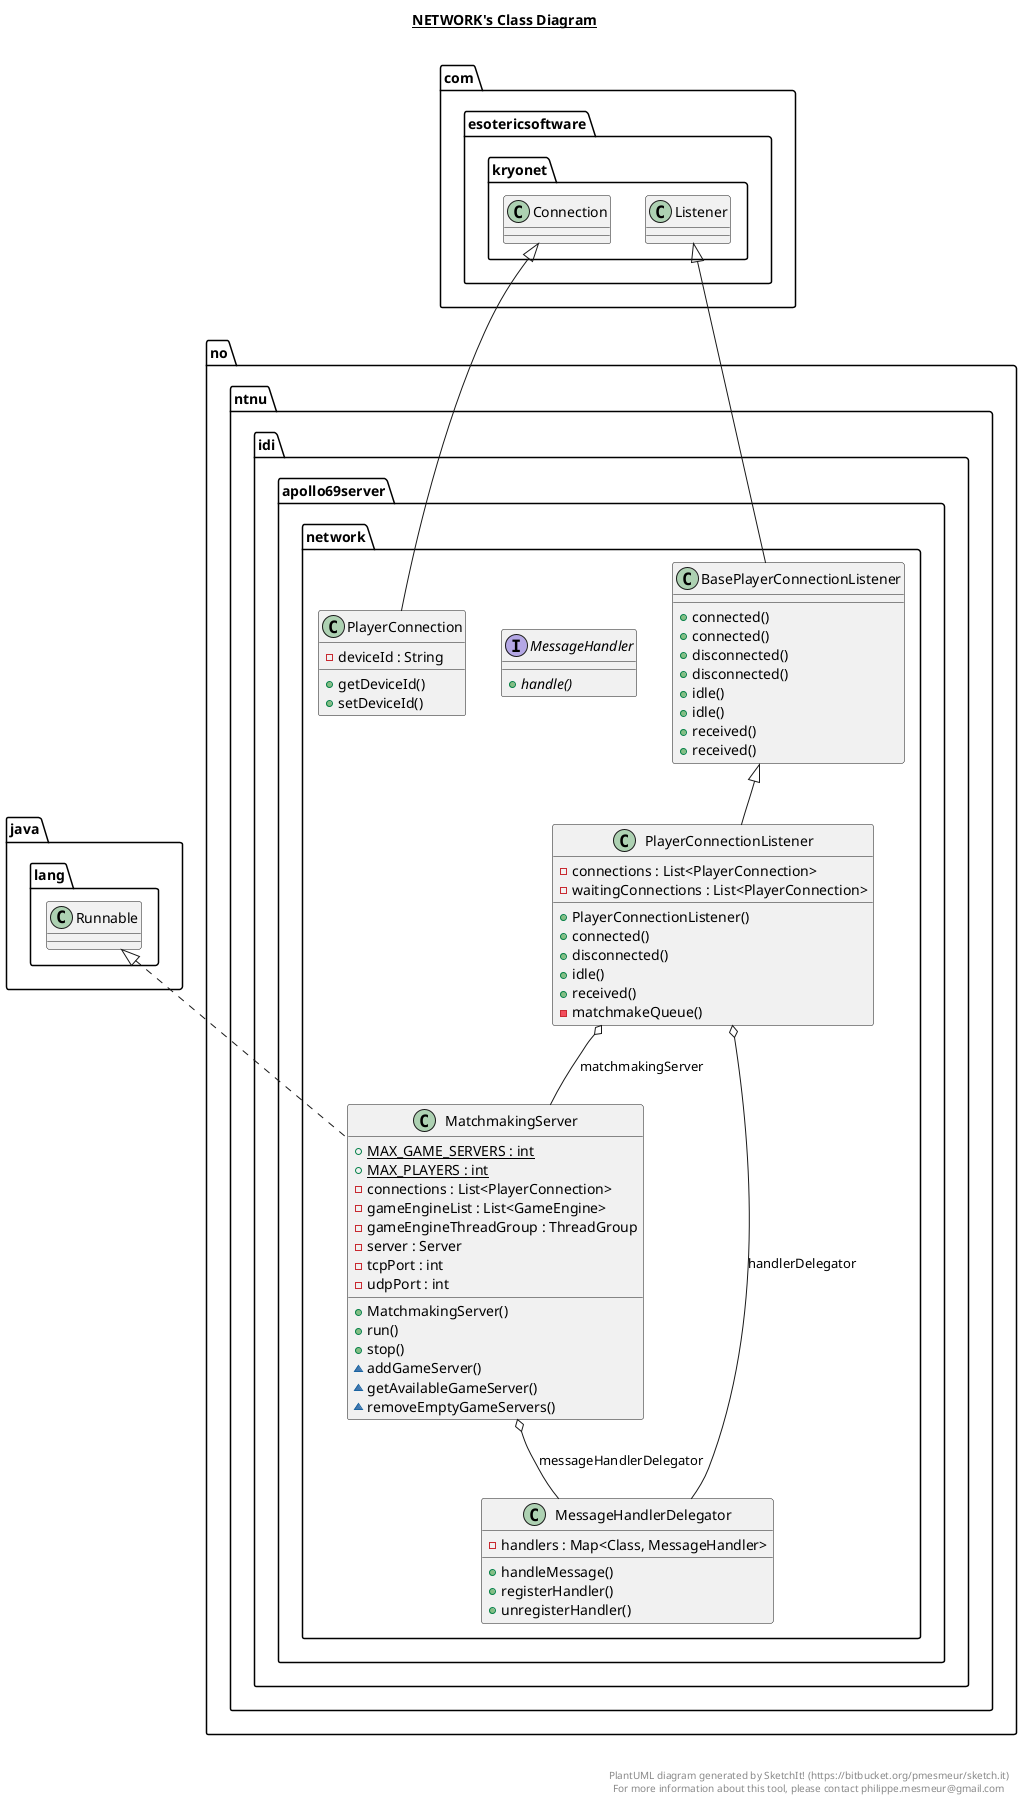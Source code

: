 @startuml

title __NETWORK's Class Diagram__\n

  namespace no.ntnu.idi.apollo69server {
    namespace network {
      class no.ntnu.idi.apollo69server.network.BasePlayerConnectionListener {
          + connected()
          + connected()
          + disconnected()
          + disconnected()
          + idle()
          + idle()
          + received()
          + received()
      }
    }
  }
  

  namespace no.ntnu.idi.apollo69server {
    namespace network {
      class no.ntnu.idi.apollo69server.network.MatchmakingServer {
          {static} + MAX_GAME_SERVERS : int
          {static} + MAX_PLAYERS : int
          - connections : List<PlayerConnection>
          - gameEngineList : List<GameEngine>
          - gameEngineThreadGroup : ThreadGroup
          - server : Server
          - tcpPort : int
          - udpPort : int
          + MatchmakingServer()
          + run()
          + stop()
          ~ addGameServer()
          ~ getAvailableGameServer()
          ~ removeEmptyGameServers()
      }
    }
  }
  

  namespace no.ntnu.idi.apollo69server {
    namespace network {
      interface no.ntnu.idi.apollo69server.network.MessageHandler {
          {abstract} + handle()
      }
    }
  }
  

  namespace no.ntnu.idi.apollo69server {
    namespace network {
      class no.ntnu.idi.apollo69server.network.MessageHandlerDelegator {
          - handlers : Map<Class, MessageHandler>
          + handleMessage()
          + registerHandler()
          + unregisterHandler()
      }
    }
  }
  

  namespace no.ntnu.idi.apollo69server {
    namespace network {
      class no.ntnu.idi.apollo69server.network.PlayerConnection {
          - deviceId : String
          + getDeviceId()
          + setDeviceId()
      }
    }
  }
  

  namespace no.ntnu.idi.apollo69server {
    namespace network {
      class no.ntnu.idi.apollo69server.network.PlayerConnectionListener {
          - connections : List<PlayerConnection>
          - waitingConnections : List<PlayerConnection>
          + PlayerConnectionListener()
          + connected()
          + disconnected()
          + idle()
          + received()
          - matchmakeQueue()
      }
    }
  }
  

  no.ntnu.idi.apollo69server.network.BasePlayerConnectionListener -up-|> com.esotericsoftware.kryonet.Listener
  no.ntnu.idi.apollo69server.network.MatchmakingServer .up.|> java.lang.Runnable
  no.ntnu.idi.apollo69server.network.MatchmakingServer o-- no.ntnu.idi.apollo69server.network.MessageHandlerDelegator : messageHandlerDelegator
  no.ntnu.idi.apollo69server.network.PlayerConnection -up-|> com.esotericsoftware.kryonet.Connection
  no.ntnu.idi.apollo69server.network.PlayerConnectionListener -up-|> no.ntnu.idi.apollo69server.network.BasePlayerConnectionListener
  no.ntnu.idi.apollo69server.network.PlayerConnectionListener o-- no.ntnu.idi.apollo69server.network.MessageHandlerDelegator : handlerDelegator
  no.ntnu.idi.apollo69server.network.PlayerConnectionListener o-- no.ntnu.idi.apollo69server.network.MatchmakingServer : matchmakingServer


right footer


PlantUML diagram generated by SketchIt! (https://bitbucket.org/pmesmeur/sketch.it)
For more information about this tool, please contact philippe.mesmeur@gmail.com
endfooter

@enduml
